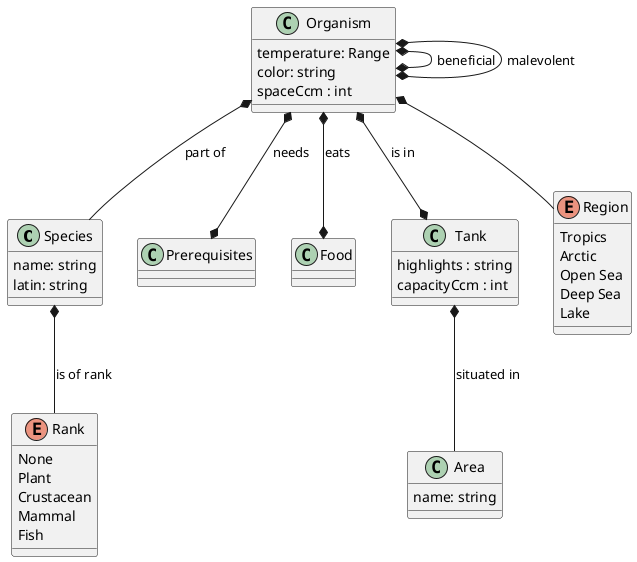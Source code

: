 @startuml
'https://plantuml.com/class-diagram


class Species {
    name: string
    latin: string
}
class Organism {
    temperature: Range
    color: string
    spaceCcm : int
}
class Prerequisites
class Food
class Tank {
    highlights : string
    capacityCcm : int
}
class Area {
    name: string
}

enum Region {
    Tropics
    Arctic
    Open Sea
    Deep Sea
    Lake
}
enum Rank {
    None
    Plant
    Crustacean
    Mammal
    Fish
}

Species *-- Rank : is of rank
Organism *-- Species : part of
Organism *-- Region
Organism *-up-* Organism : beneficial
Organism *-right-* Organism : malevolent
Organism *--* Tank : is in
Organism *--* Prerequisites : needs
Organism *--* Food : eats
Tank *-- Area : situated in

@enduml
